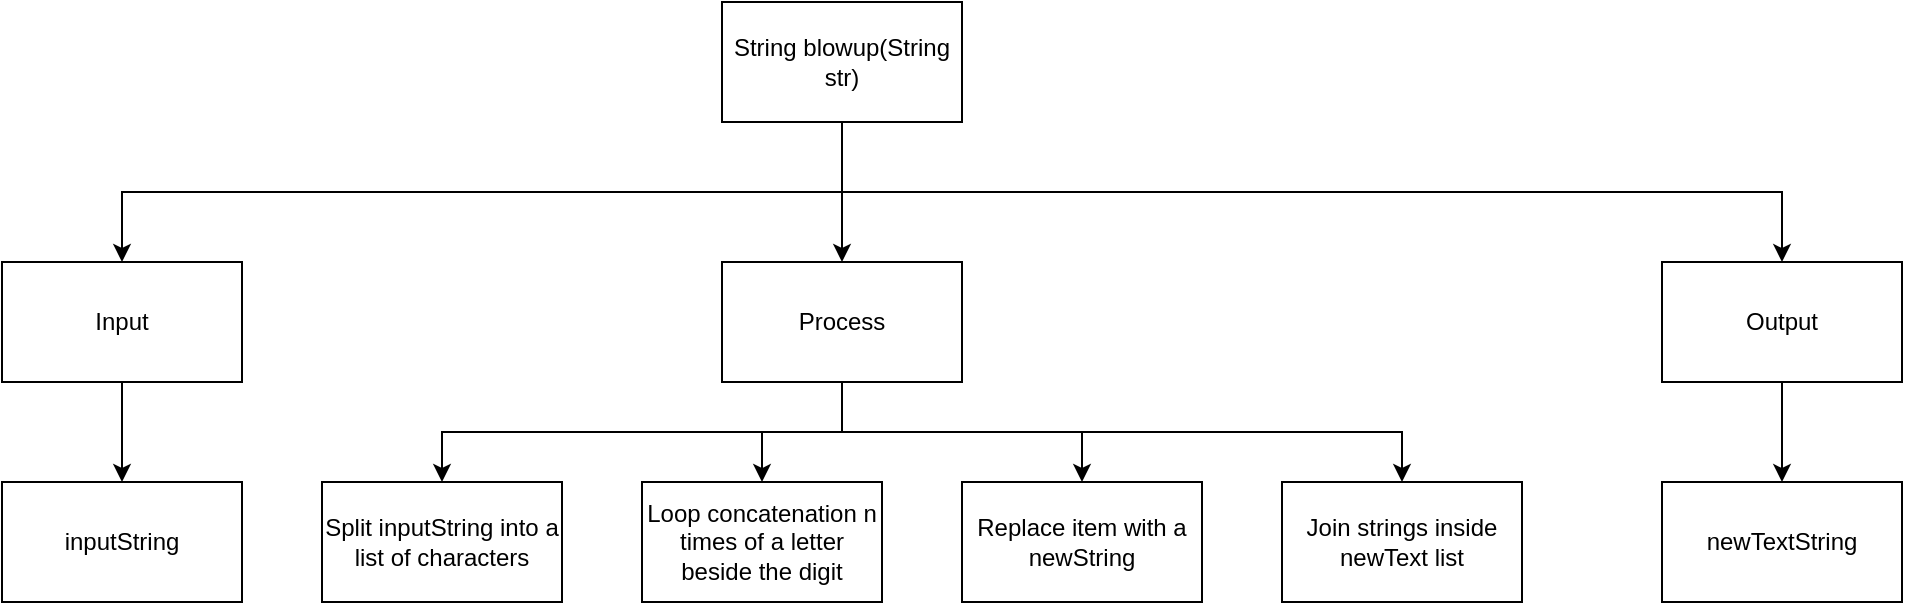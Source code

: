 <mxfile>
    <diagram id="Mr9Ujml_ir5ShDxWFMGV" name="Page-1">
        <mxGraphModel dx="1421" dy="561" grid="1" gridSize="10" guides="1" tooltips="1" connect="1" arrows="1" fold="1" page="1" pageScale="1" pageWidth="827" pageHeight="1169" math="0" shadow="0">
            <root>
                <mxCell id="0"/>
                <mxCell id="1" parent="0"/>
                <mxCell id="6" style="edgeStyle=orthogonalEdgeStyle;html=1;exitX=0.5;exitY=1;exitDx=0;exitDy=0;" parent="1" source="2" target="4" edge="1">
                    <mxGeometry relative="1" as="geometry"/>
                </mxCell>
                <mxCell id="7" style="edgeStyle=orthogonalEdgeStyle;html=1;exitX=0.5;exitY=1;exitDx=0;exitDy=0;rounded=0;" parent="1" source="2" target="5" edge="1">
                    <mxGeometry relative="1" as="geometry"/>
                </mxCell>
                <mxCell id="8" style="edgeStyle=orthogonalEdgeStyle;rounded=0;html=1;exitX=0.5;exitY=1;exitDx=0;exitDy=0;entryX=0.5;entryY=0;entryDx=0;entryDy=0;" parent="1" source="2" target="3" edge="1">
                    <mxGeometry relative="1" as="geometry"/>
                </mxCell>
                <mxCell id="2" value="String blowup(String str)" style="rounded=0;whiteSpace=wrap;html=1;" parent="1" vertex="1">
                    <mxGeometry x="120" y="10" width="120" height="60" as="geometry"/>
                </mxCell>
                <mxCell id="11" style="edgeStyle=orthogonalEdgeStyle;rounded=0;html=1;exitX=0.5;exitY=1;exitDx=0;exitDy=0;entryX=0.5;entryY=0;entryDx=0;entryDy=0;" parent="1" source="3" target="9" edge="1">
                    <mxGeometry relative="1" as="geometry"/>
                </mxCell>
                <mxCell id="3" value="Input" style="rounded=0;whiteSpace=wrap;html=1;" parent="1" vertex="1">
                    <mxGeometry x="-240" y="140" width="120" height="60" as="geometry"/>
                </mxCell>
                <mxCell id="13" style="edgeStyle=orthogonalEdgeStyle;rounded=0;html=1;exitX=0.5;exitY=1;exitDx=0;exitDy=0;entryX=0.5;entryY=0;entryDx=0;entryDy=0;" parent="1" source="4" target="12" edge="1">
                    <mxGeometry relative="1" as="geometry"/>
                </mxCell>
                <mxCell id="15" style="edgeStyle=orthogonalEdgeStyle;rounded=0;html=1;exitX=0.5;exitY=1;exitDx=0;exitDy=0;" parent="1" source="4" target="14" edge="1">
                    <mxGeometry relative="1" as="geometry"/>
                </mxCell>
                <mxCell id="17" style="edgeStyle=orthogonalEdgeStyle;rounded=0;html=1;exitX=0.5;exitY=1;exitDx=0;exitDy=0;entryX=0.5;entryY=0;entryDx=0;entryDy=0;" parent="1" source="4" target="16" edge="1">
                    <mxGeometry relative="1" as="geometry"/>
                </mxCell>
                <mxCell id="19" style="edgeStyle=orthogonalEdgeStyle;rounded=0;html=1;exitX=0.5;exitY=1;exitDx=0;exitDy=0;" parent="1" source="4" target="18" edge="1">
                    <mxGeometry relative="1" as="geometry"/>
                </mxCell>
                <mxCell id="4" value="Process" style="rounded=0;whiteSpace=wrap;html=1;" parent="1" vertex="1">
                    <mxGeometry x="120" y="140" width="120" height="60" as="geometry"/>
                </mxCell>
                <mxCell id="21" style="edgeStyle=orthogonalEdgeStyle;rounded=0;html=1;exitX=0.5;exitY=1;exitDx=0;exitDy=0;entryX=0.5;entryY=0;entryDx=0;entryDy=0;" parent="1" source="5" target="20" edge="1">
                    <mxGeometry relative="1" as="geometry"/>
                </mxCell>
                <mxCell id="5" value="Output" style="rounded=0;whiteSpace=wrap;html=1;" parent="1" vertex="1">
                    <mxGeometry x="590" y="140" width="120" height="60" as="geometry"/>
                </mxCell>
                <mxCell id="9" value="inputString" style="rounded=0;whiteSpace=wrap;html=1;" parent="1" vertex="1">
                    <mxGeometry x="-240" y="250" width="120" height="60" as="geometry"/>
                </mxCell>
                <mxCell id="12" value="Split inputString into a list of characters" style="rounded=0;whiteSpace=wrap;html=1;" parent="1" vertex="1">
                    <mxGeometry x="-80" y="250" width="120" height="60" as="geometry"/>
                </mxCell>
                <mxCell id="14" value="Loop concatenation n times of a letter beside the digit" style="rounded=0;whiteSpace=wrap;html=1;" parent="1" vertex="1">
                    <mxGeometry x="80" y="250" width="120" height="60" as="geometry"/>
                </mxCell>
                <mxCell id="16" value="Replace item with a newString" style="rounded=0;whiteSpace=wrap;html=1;" parent="1" vertex="1">
                    <mxGeometry x="240" y="250" width="120" height="60" as="geometry"/>
                </mxCell>
                <mxCell id="18" value="Join strings inside newText list" style="rounded=0;whiteSpace=wrap;html=1;" parent="1" vertex="1">
                    <mxGeometry x="400" y="250" width="120" height="60" as="geometry"/>
                </mxCell>
                <mxCell id="20" value="newTextString" style="rounded=0;whiteSpace=wrap;html=1;" parent="1" vertex="1">
                    <mxGeometry x="590" y="250" width="120" height="60" as="geometry"/>
                </mxCell>
            </root>
        </mxGraphModel>
    </diagram>
</mxfile>